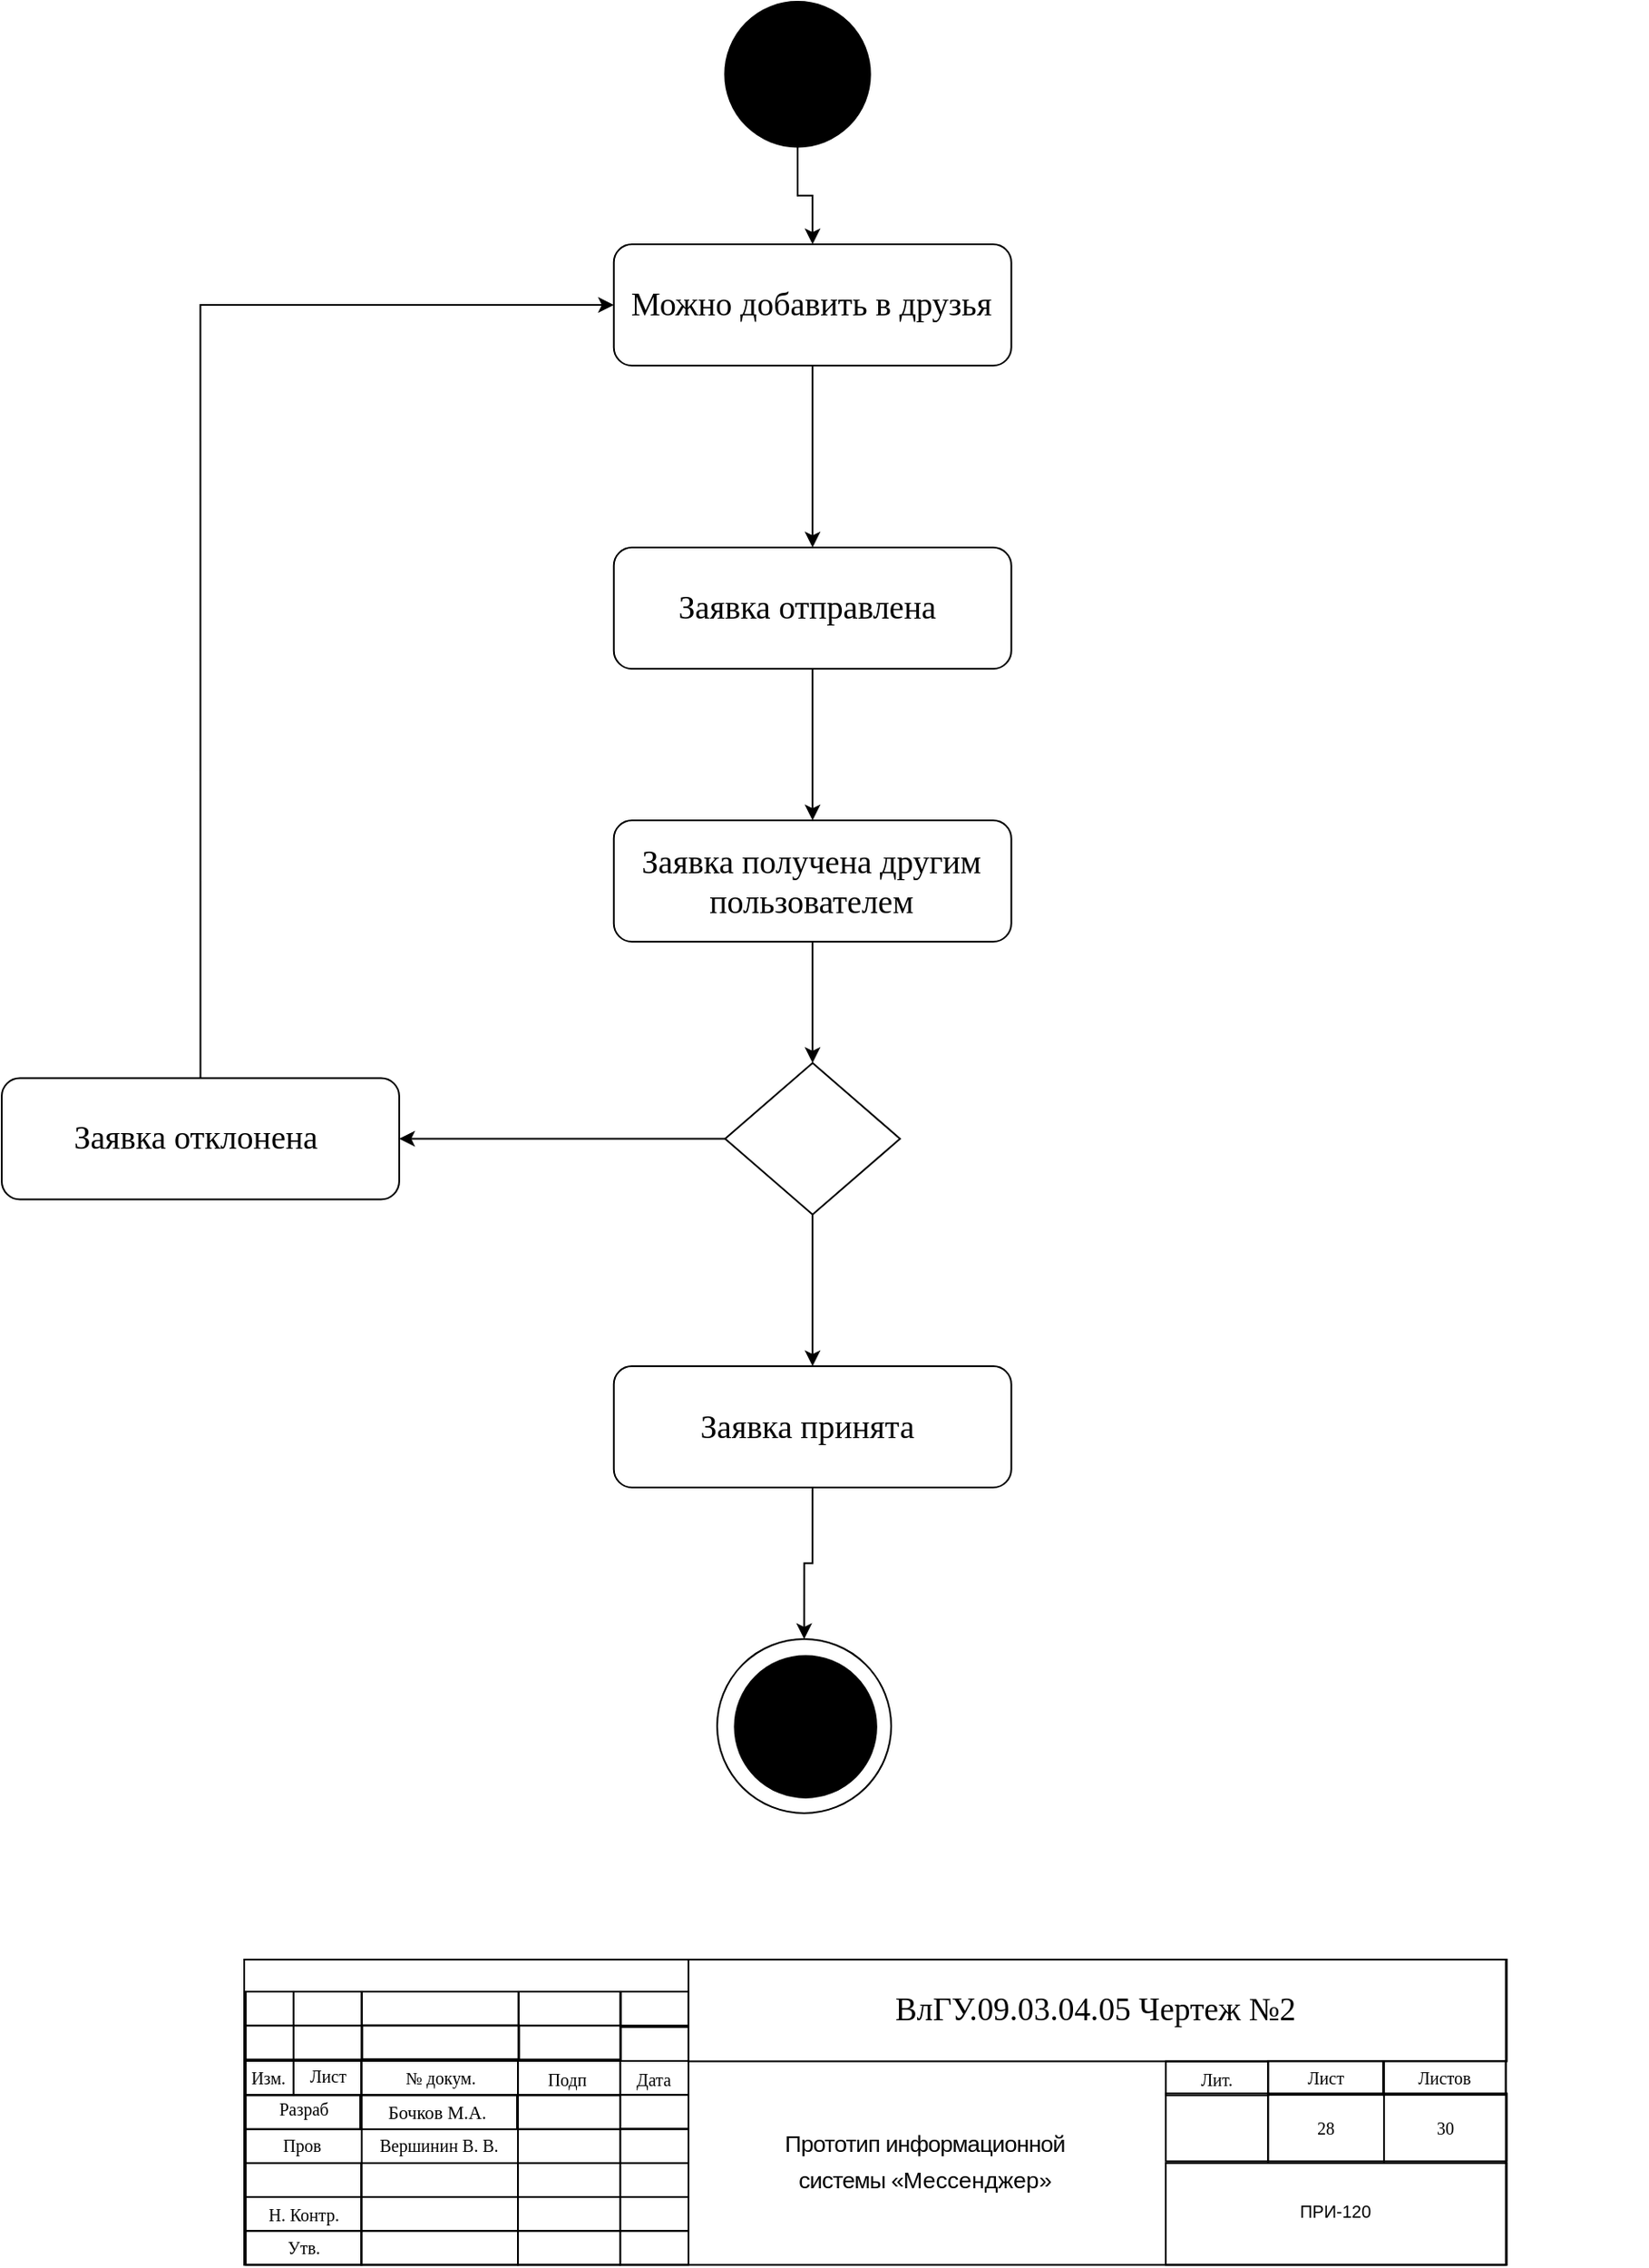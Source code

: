 <mxfile version="20.8.3" type="device"><diagram name="Page-1" id="0783ab3e-0a74-02c8-0abd-f7b4e66b4bec"><mxGraphModel dx="1687" dy="832" grid="1" gridSize="10" guides="1" tooltips="1" connect="1" arrows="1" fold="1" page="1" pageScale="1" pageWidth="850" pageHeight="1100" background="none" math="0" shadow="0"><root><mxCell id="0"/><mxCell id="1" parent="0"/><mxCell id="Ok0S7zDADVAQ9Vyrqp56-5" value="" style="group;fontSize=19;" vertex="1" connectable="0" parent="1"><mxGeometry x="190" y="20" width="950" height="1050" as="geometry"/></mxCell><mxCell id="tXzUdldIVcFR7Mt4SE-N-1" value="" style="ellipse;whiteSpace=wrap;html=1;aspect=fixed;fillColor=#000000;strokeColor=#000000;fontSize=19;" parent="Ok0S7zDADVAQ9Vyrqp56-5" vertex="1"><mxGeometry x="417.633" width="83.703" height="83.703" as="geometry"/></mxCell><mxCell id="tXzUdldIVcFR7Mt4SE-N-2" value="&lt;span style=&quot;font-size: 19px;&quot;&gt;&lt;font face=&quot;Times New Roman&quot; style=&quot;font-size: 19px;&quot;&gt;Можно добавить в друзья&lt;/font&gt;&lt;/span&gt;" style="rounded=1;whiteSpace=wrap;html=1;labelBackgroundColor=#FFFFFF;strokeColor=#000000;fillColor=default;gradientColor=none;strokeWidth=1;fontSize=19;" parent="Ok0S7zDADVAQ9Vyrqp56-5" vertex="1"><mxGeometry x="353.382" y="140" width="229.469" height="70" as="geometry"/></mxCell><mxCell id="tXzUdldIVcFR7Mt4SE-N-28" style="edgeStyle=orthogonalEdgeStyle;rounded=0;orthogonalLoop=1;jettySize=auto;html=1;exitX=0.5;exitY=1;exitDx=0;exitDy=0;entryX=0.5;entryY=0;entryDx=0;entryDy=0;fontFamily=Times New Roman;fontColor=#000000;fontSize=19;" parent="Ok0S7zDADVAQ9Vyrqp56-5" source="tXzUdldIVcFR7Mt4SE-N-1" target="tXzUdldIVcFR7Mt4SE-N-2" edge="1"><mxGeometry relative="1" as="geometry"/></mxCell><mxCell id="tXzUdldIVcFR7Mt4SE-N-15" value="&lt;span style=&quot;font-size: 19px;&quot;&gt;&lt;font face=&quot;Times New Roman&quot; style=&quot;font-size: 19px;&quot;&gt;Заявка отправлена&amp;nbsp;&lt;/font&gt;&lt;/span&gt;" style="rounded=1;whiteSpace=wrap;html=1;labelBackgroundColor=#FFFFFF;strokeColor=#000000;fillColor=default;gradientColor=none;strokeWidth=1;fontSize=19;" parent="Ok0S7zDADVAQ9Vyrqp56-5" vertex="1"><mxGeometry x="353.382" y="315.0" width="229.469" height="70" as="geometry"/></mxCell><mxCell id="tXzUdldIVcFR7Mt4SE-N-29" style="edgeStyle=orthogonalEdgeStyle;rounded=0;orthogonalLoop=1;jettySize=auto;html=1;exitX=0.5;exitY=1;exitDx=0;exitDy=0;entryX=0.5;entryY=0;entryDx=0;entryDy=0;fontFamily=Times New Roman;fontColor=#000000;fontSize=19;" parent="Ok0S7zDADVAQ9Vyrqp56-5" source="tXzUdldIVcFR7Mt4SE-N-2" target="tXzUdldIVcFR7Mt4SE-N-15" edge="1"><mxGeometry relative="1" as="geometry"/></mxCell><mxCell id="tXzUdldIVcFR7Mt4SE-N-17" value="&lt;span style=&quot;font-size: 19px;&quot;&gt;&lt;font face=&quot;Times New Roman&quot; style=&quot;font-size: 19px;&quot;&gt;Заявка получена другим пользователем&lt;/font&gt;&lt;/span&gt;" style="rounded=1;whiteSpace=wrap;html=1;labelBackgroundColor=#FFFFFF;strokeColor=#000000;fillColor=default;gradientColor=none;strokeWidth=1;fontSize=19;" parent="Ok0S7zDADVAQ9Vyrqp56-5" vertex="1"><mxGeometry x="353.382" y="472.5" width="229.469" height="70" as="geometry"/></mxCell><mxCell id="tXzUdldIVcFR7Mt4SE-N-30" style="edgeStyle=orthogonalEdgeStyle;rounded=0;orthogonalLoop=1;jettySize=auto;html=1;exitX=0.5;exitY=1;exitDx=0;exitDy=0;entryX=0.5;entryY=0;entryDx=0;entryDy=0;fontFamily=Times New Roman;fontColor=#000000;fontSize=19;" parent="Ok0S7zDADVAQ9Vyrqp56-5" source="tXzUdldIVcFR7Mt4SE-N-15" target="tXzUdldIVcFR7Mt4SE-N-17" edge="1"><mxGeometry relative="1" as="geometry"/></mxCell><mxCell id="tXzUdldIVcFR7Mt4SE-N-19" value="" style="rhombus;whiteSpace=wrap;html=1;labelBackgroundColor=#000000;strokeColor=#000000;strokeWidth=1;fontFamily=Times New Roman;fontColor=#000000;fillColor=#FFFFFF;gradientColor=none;fontSize=19;" parent="Ok0S7zDADVAQ9Vyrqp56-5" vertex="1"><mxGeometry x="417.633" y="612.5" width="100.966" height="87.5" as="geometry"/></mxCell><mxCell id="tXzUdldIVcFR7Mt4SE-N-31" style="edgeStyle=orthogonalEdgeStyle;rounded=0;orthogonalLoop=1;jettySize=auto;html=1;exitX=0.5;exitY=1;exitDx=0;exitDy=0;entryX=0.5;entryY=0;entryDx=0;entryDy=0;fontFamily=Times New Roman;fontColor=#000000;fontSize=19;" parent="Ok0S7zDADVAQ9Vyrqp56-5" source="tXzUdldIVcFR7Mt4SE-N-17" target="tXzUdldIVcFR7Mt4SE-N-19" edge="1"><mxGeometry relative="1" as="geometry"/></mxCell><mxCell id="tXzUdldIVcFR7Mt4SE-N-32" value="&lt;span style=&quot;font-size: 19px;&quot;&gt;&lt;font face=&quot;Times New Roman&quot; style=&quot;font-size: 19px;&quot;&gt;Заявка принята&amp;nbsp;&lt;/font&gt;&lt;/span&gt;" style="rounded=1;whiteSpace=wrap;html=1;labelBackgroundColor=#FFFFFF;strokeColor=#000000;fillColor=default;gradientColor=none;strokeWidth=1;fontSize=19;" parent="Ok0S7zDADVAQ9Vyrqp56-5" vertex="1"><mxGeometry x="353.382" y="787.5" width="229.469" height="70" as="geometry"/></mxCell><mxCell id="tXzUdldIVcFR7Mt4SE-N-33" style="edgeStyle=orthogonalEdgeStyle;rounded=0;orthogonalLoop=1;jettySize=auto;html=1;exitX=0.5;exitY=1;exitDx=0;exitDy=0;entryX=0.5;entryY=0;entryDx=0;entryDy=0;fontFamily=Times New Roman;fontColor=#000000;fontSize=19;" parent="Ok0S7zDADVAQ9Vyrqp56-5" source="tXzUdldIVcFR7Mt4SE-N-19" target="tXzUdldIVcFR7Mt4SE-N-32" edge="1"><mxGeometry relative="1" as="geometry"/></mxCell><mxCell id="tXzUdldIVcFR7Mt4SE-N-37" style="edgeStyle=orthogonalEdgeStyle;rounded=0;orthogonalLoop=1;jettySize=auto;html=1;exitX=0.5;exitY=0;exitDx=0;exitDy=0;entryX=0;entryY=0.5;entryDx=0;entryDy=0;fontFamily=Times New Roman;fontColor=#000000;fontSize=19;" parent="Ok0S7zDADVAQ9Vyrqp56-5" source="tXzUdldIVcFR7Mt4SE-N-35" target="tXzUdldIVcFR7Mt4SE-N-2" edge="1"><mxGeometry relative="1" as="geometry"/></mxCell><mxCell id="tXzUdldIVcFR7Mt4SE-N-35" value="&lt;span style=&quot;font-size: 19px;&quot;&gt;&lt;font face=&quot;Times New Roman&quot; style=&quot;font-size: 19px;&quot;&gt;Заявка отклонена&amp;nbsp;&lt;/font&gt;&lt;/span&gt;" style="rounded=1;whiteSpace=wrap;html=1;labelBackgroundColor=#FFFFFF;strokeColor=#000000;fillColor=default;gradientColor=none;strokeWidth=1;fontSize=19;" parent="Ok0S7zDADVAQ9Vyrqp56-5" vertex="1"><mxGeometry y="621.25" width="229.469" height="70" as="geometry"/></mxCell><mxCell id="tXzUdldIVcFR7Mt4SE-N-36" style="edgeStyle=orthogonalEdgeStyle;rounded=0;orthogonalLoop=1;jettySize=auto;html=1;exitX=0;exitY=0.5;exitDx=0;exitDy=0;entryX=1;entryY=0.5;entryDx=0;entryDy=0;fontFamily=Times New Roman;fontColor=#000000;fontSize=19;" parent="Ok0S7zDADVAQ9Vyrqp56-5" source="tXzUdldIVcFR7Mt4SE-N-19" target="tXzUdldIVcFR7Mt4SE-N-35" edge="1"><mxGeometry relative="1" as="geometry"/></mxCell><mxCell id="tXzUdldIVcFR7Mt4SE-N-4" value="" style="ellipse;whiteSpace=wrap;html=1;aspect=fixed;labelBackgroundColor=#000000;strokeColor=#000000;strokeWidth=1;fontFamily=Times New Roman;fontColor=#000000;fillColor=#FFFFFF;gradientColor=none;container=0;fontSize=19;" parent="Ok0S7zDADVAQ9Vyrqp56-5" vertex="1"><mxGeometry x="413.043" y="945" width="100.444" height="100.444" as="geometry"/></mxCell><mxCell id="tXzUdldIVcFR7Mt4SE-N-34" style="edgeStyle=orthogonalEdgeStyle;rounded=0;orthogonalLoop=1;jettySize=auto;html=1;exitX=0.5;exitY=1;exitDx=0;exitDy=0;entryX=0.5;entryY=0;entryDx=0;entryDy=0;fontFamily=Times New Roman;fontColor=#000000;fontSize=19;" parent="Ok0S7zDADVAQ9Vyrqp56-5" source="tXzUdldIVcFR7Mt4SE-N-32" target="tXzUdldIVcFR7Mt4SE-N-4" edge="1"><mxGeometry relative="1" as="geometry"/></mxCell><mxCell id="tXzUdldIVcFR7Mt4SE-N-3" value="" style="ellipse;whiteSpace=wrap;html=1;aspect=fixed;labelBackgroundColor=#000000;strokeColor=#FFFFFF;strokeWidth=1;fontFamily=Times New Roman;fontColor=#000000;fillColor=#000000;gradientColor=none;container=0;fontSize=19;" parent="Ok0S7zDADVAQ9Vyrqp56-5" vertex="1"><mxGeometry x="422.222" y="953.75" width="83.703" height="83.703" as="geometry"/></mxCell><mxCell id="Ok0S7zDADVAQ9Vyrqp56-6" value="" style="group" vertex="1" connectable="0" parent="1"><mxGeometry x="329.997" y="1150.0" width="728.899" height="176.2" as="geometry"/></mxCell><mxCell id="Ok0S7zDADVAQ9Vyrqp56-7" value="" style="rounded=0;whiteSpace=wrap;html=1;fillColor=none;" vertex="1" parent="Ok0S7zDADVAQ9Vyrqp56-6"><mxGeometry x="0.003" width="728.35" height="176.197" as="geometry"/></mxCell><mxCell id="Ok0S7zDADVAQ9Vyrqp56-8" value="" style="rounded=0;whiteSpace=wrap;html=1;fillColor=none;" vertex="1" parent="Ok0S7zDADVAQ9Vyrqp56-6"><mxGeometry x="0.903" y="38.091" width="27.559" height="19.577" as="geometry"/></mxCell><mxCell id="Ok0S7zDADVAQ9Vyrqp56-9" value="" style="rounded=0;whiteSpace=wrap;html=1;fillColor=none;" vertex="1" parent="Ok0S7zDADVAQ9Vyrqp56-6"><mxGeometry x="0.893" y="58.489" width="27.559" height="19.577" as="geometry"/></mxCell><mxCell id="Ok0S7zDADVAQ9Vyrqp56-10" value="" style="rounded=0;whiteSpace=wrap;html=1;fillColor=none;" vertex="1" parent="Ok0S7zDADVAQ9Vyrqp56-6"><mxGeometry x="0.903" y="18.508" width="27.559" height="19.577" as="geometry"/></mxCell><mxCell id="Ok0S7zDADVAQ9Vyrqp56-11" value="" style="rounded=0;whiteSpace=wrap;html=1;fillColor=none;" vertex="1" parent="Ok0S7zDADVAQ9Vyrqp56-6"><mxGeometry x="28.463" y="38.091" width="39.37" height="19.577" as="geometry"/></mxCell><mxCell id="Ok0S7zDADVAQ9Vyrqp56-12" value="" style="rounded=0;whiteSpace=wrap;html=1;fillColor=none;" vertex="1" parent="Ok0S7zDADVAQ9Vyrqp56-6"><mxGeometry x="28.453" y="58.489" width="39.37" height="19.577" as="geometry"/></mxCell><mxCell id="Ok0S7zDADVAQ9Vyrqp56-13" value="" style="rounded=0;whiteSpace=wrap;html=1;fillColor=none;" vertex="1" parent="Ok0S7zDADVAQ9Vyrqp56-6"><mxGeometry x="28.463" y="18.508" width="39.37" height="19.577" as="geometry"/></mxCell><mxCell id="Ok0S7zDADVAQ9Vyrqp56-14" value="" style="rounded=0;whiteSpace=wrap;html=1;fillColor=none;" vertex="1" parent="Ok0S7zDADVAQ9Vyrqp56-6"><mxGeometry x="67.833" y="38.091" width="90.551" height="19.577" as="geometry"/></mxCell><mxCell id="Ok0S7zDADVAQ9Vyrqp56-15" value="" style="rounded=0;whiteSpace=wrap;html=1;fillColor=none;" vertex="1" parent="Ok0S7zDADVAQ9Vyrqp56-6"><mxGeometry x="68.173" y="37.872" width="90.551" height="19.577" as="geometry"/></mxCell><mxCell id="Ok0S7zDADVAQ9Vyrqp56-16" value="" style="rounded=0;whiteSpace=wrap;html=1;fillColor=none;" vertex="1" parent="Ok0S7zDADVAQ9Vyrqp56-6"><mxGeometry x="67.833" y="18.508" width="90.551" height="19.577" as="geometry"/></mxCell><mxCell id="Ok0S7zDADVAQ9Vyrqp56-17" value="" style="rounded=0;whiteSpace=wrap;html=1;fillColor=none;" vertex="1" parent="Ok0S7zDADVAQ9Vyrqp56-6"><mxGeometry x="158.383" y="38.091" width="59.055" height="19.577" as="geometry"/></mxCell><mxCell id="Ok0S7zDADVAQ9Vyrqp56-18" value="" style="rounded=0;whiteSpace=wrap;html=1;fillColor=none;" vertex="1" parent="Ok0S7zDADVAQ9Vyrqp56-6"><mxGeometry x="158.033" y="58.489" width="59.055" height="19.577" as="geometry"/></mxCell><mxCell id="Ok0S7zDADVAQ9Vyrqp56-19" value="" style="rounded=0;whiteSpace=wrap;html=1;fillColor=none;" vertex="1" parent="Ok0S7zDADVAQ9Vyrqp56-6"><mxGeometry x="158.383" y="18.508" width="59.055" height="19.577" as="geometry"/></mxCell><mxCell id="Ok0S7zDADVAQ9Vyrqp56-20" value="" style="rounded=0;whiteSpace=wrap;html=1;fillColor=none;" vertex="1" parent="Ok0S7zDADVAQ9Vyrqp56-6"><mxGeometry x="217.103" y="38.926" width="39.37" height="19.577" as="geometry"/></mxCell><mxCell id="Ok0S7zDADVAQ9Vyrqp56-21" value="" style="rounded=0;whiteSpace=wrap;html=1;fillColor=none;" vertex="1" parent="Ok0S7zDADVAQ9Vyrqp56-6"><mxGeometry x="217.093" y="58.489" width="39.37" height="19.577" as="geometry"/></mxCell><mxCell id="Ok0S7zDADVAQ9Vyrqp56-22" value="" style="rounded=0;whiteSpace=wrap;html=1;fillColor=none;" vertex="1" parent="Ok0S7zDADVAQ9Vyrqp56-6"><mxGeometry x="217.083" y="18.508" width="39.37" height="19.577" as="geometry"/></mxCell><mxCell id="Ok0S7zDADVAQ9Vyrqp56-23" value="" style="rounded=0;whiteSpace=wrap;html=1;fillColor=none;" vertex="1" parent="Ok0S7zDADVAQ9Vyrqp56-6"><mxGeometry x="256.453" width="472.43" height="58.732" as="geometry"/></mxCell><mxCell id="Ok0S7zDADVAQ9Vyrqp56-24" value="Изм." style="text;html=1;strokeColor=none;fillColor=none;align=center;verticalAlign=middle;whiteSpace=wrap;rounded=0;fontFamily=Times New Roman;fontSize=10;" vertex="1" parent="Ok0S7zDADVAQ9Vyrqp56-6"><mxGeometry x="0.003" y="58.479" width="27.559" height="19.577" as="geometry"/></mxCell><mxCell id="Ok0S7zDADVAQ9Vyrqp56-25" value="Лист" style="text;html=1;strokeColor=none;fillColor=none;align=center;verticalAlign=middle;whiteSpace=wrap;rounded=0;fontFamily=Times New Roman;fontSize=10;" vertex="1" parent="Ok0S7zDADVAQ9Vyrqp56-6"><mxGeometry x="28.803" y="57.673" width="39.37" height="19.577" as="geometry"/></mxCell><mxCell id="Ok0S7zDADVAQ9Vyrqp56-26" value="№ докум." style="text;html=1;strokeColor=none;fillColor=none;align=center;verticalAlign=middle;whiteSpace=wrap;rounded=0;fontFamily=Times New Roman;fontSize=10;" vertex="1" parent="Ok0S7zDADVAQ9Vyrqp56-6"><mxGeometry x="68.173" y="58.479" width="90.551" height="19.572" as="geometry"/></mxCell><mxCell id="Ok0S7zDADVAQ9Vyrqp56-27" value="Подп" style="text;html=1;strokeColor=none;fillColor=none;align=center;verticalAlign=middle;whiteSpace=wrap;rounded=0;fontFamily=Times New Roman;fontSize=10;" vertex="1" parent="Ok0S7zDADVAQ9Vyrqp56-6"><mxGeometry x="157.483" y="58.747" width="59.055" height="19.572" as="geometry"/></mxCell><mxCell id="Ok0S7zDADVAQ9Vyrqp56-28" value="Дата" style="text;html=1;strokeColor=none;fillColor=none;align=center;verticalAlign=middle;whiteSpace=wrap;rounded=0;fontFamily=Times New Roman;fontSize=10;" vertex="1" parent="Ok0S7zDADVAQ9Vyrqp56-6"><mxGeometry x="217.083" y="58.747" width="39.37" height="19.577" as="geometry"/></mxCell><mxCell id="Ok0S7zDADVAQ9Vyrqp56-29" value="" style="rounded=0;whiteSpace=wrap;html=1;fillColor=none;" vertex="1" parent="Ok0S7zDADVAQ9Vyrqp56-6"><mxGeometry x="0.893" y="78.31" width="66.929" height="19.572" as="geometry"/></mxCell><mxCell id="Ok0S7zDADVAQ9Vyrqp56-30" value="" style="rounded=0;whiteSpace=wrap;html=1;fillColor=none;" vertex="1" parent="Ok0S7zDADVAQ9Vyrqp56-6"><mxGeometry x="0.893" y="97.882" width="66.929" height="19.572" as="geometry"/></mxCell><mxCell id="Ok0S7zDADVAQ9Vyrqp56-31" value="" style="rounded=0;whiteSpace=wrap;html=1;fillColor=none;" vertex="1" parent="Ok0S7zDADVAQ9Vyrqp56-6"><mxGeometry x="0.893" y="117.455" width="66.929" height="19.572" as="geometry"/></mxCell><mxCell id="Ok0S7zDADVAQ9Vyrqp56-32" value="" style="rounded=0;whiteSpace=wrap;html=1;fillColor=none;" vertex="1" parent="Ok0S7zDADVAQ9Vyrqp56-6"><mxGeometry x="0.893" y="137.027" width="66.929" height="19.572" as="geometry"/></mxCell><mxCell id="Ok0S7zDADVAQ9Vyrqp56-33" value="" style="rounded=0;whiteSpace=wrap;html=1;fillColor=none;" vertex="1" parent="Ok0S7zDADVAQ9Vyrqp56-6"><mxGeometry x="0.893" y="156.6" width="66.929" height="19.572" as="geometry"/></mxCell><mxCell id="Ok0S7zDADVAQ9Vyrqp56-34" value="" style="rounded=0;whiteSpace=wrap;html=1;fillColor=none;" vertex="1" parent="Ok0S7zDADVAQ9Vyrqp56-6"><mxGeometry x="67.493" y="58.489" width="90.551" height="19.572" as="geometry"/></mxCell><mxCell id="Ok0S7zDADVAQ9Vyrqp56-35" value="" style="rounded=0;whiteSpace=wrap;html=1;fillColor=none;" vertex="1" parent="Ok0S7zDADVAQ9Vyrqp56-6"><mxGeometry x="67.483" y="117.455" width="90.551" height="19.572" as="geometry"/></mxCell><mxCell id="Ok0S7zDADVAQ9Vyrqp56-36" value="" style="rounded=0;whiteSpace=wrap;html=1;fillColor=none;" vertex="1" parent="Ok0S7zDADVAQ9Vyrqp56-6"><mxGeometry x="67.483" y="137.027" width="90.551" height="19.572" as="geometry"/></mxCell><mxCell id="Ok0S7zDADVAQ9Vyrqp56-37" value="" style="rounded=0;whiteSpace=wrap;html=1;fillColor=none;" vertex="1" parent="Ok0S7zDADVAQ9Vyrqp56-6"><mxGeometry x="67.483" y="156.6" width="90.551" height="19.572" as="geometry"/></mxCell><mxCell id="Ok0S7zDADVAQ9Vyrqp56-38" value="" style="rounded=0;whiteSpace=wrap;html=1;fillColor=none;" vertex="1" parent="Ok0S7zDADVAQ9Vyrqp56-6"><mxGeometry x="158.043" y="78.32" width="59.055" height="19.572" as="geometry"/></mxCell><mxCell id="Ok0S7zDADVAQ9Vyrqp56-39" value="" style="rounded=0;whiteSpace=wrap;html=1;fillColor=none;" vertex="1" parent="Ok0S7zDADVAQ9Vyrqp56-6"><mxGeometry x="158.033" y="97.882" width="59.055" height="19.572" as="geometry"/></mxCell><mxCell id="Ok0S7zDADVAQ9Vyrqp56-40" value="" style="rounded=0;whiteSpace=wrap;html=1;fillColor=none;" vertex="1" parent="Ok0S7zDADVAQ9Vyrqp56-6"><mxGeometry x="158.033" y="117.455" width="59.055" height="19.572" as="geometry"/></mxCell><mxCell id="Ok0S7zDADVAQ9Vyrqp56-41" value="" style="rounded=0;whiteSpace=wrap;html=1;fillColor=none;" vertex="1" parent="Ok0S7zDADVAQ9Vyrqp56-6"><mxGeometry x="158.033" y="137.027" width="59.055" height="19.572" as="geometry"/></mxCell><mxCell id="Ok0S7zDADVAQ9Vyrqp56-42" value="" style="rounded=0;whiteSpace=wrap;html=1;fillColor=none;" vertex="1" parent="Ok0S7zDADVAQ9Vyrqp56-6"><mxGeometry x="158.033" y="156.6" width="59.055" height="19.572" as="geometry"/></mxCell><mxCell id="Ok0S7zDADVAQ9Vyrqp56-43" value="" style="rounded=0;whiteSpace=wrap;html=1;fillColor=none;" vertex="1" parent="Ok0S7zDADVAQ9Vyrqp56-6"><mxGeometry x="217.083" y="78.061" width="39.37" height="19.572" as="geometry"/></mxCell><mxCell id="Ok0S7zDADVAQ9Vyrqp56-44" value="" style="rounded=0;whiteSpace=wrap;html=1;fillColor=none;" vertex="1" parent="Ok0S7zDADVAQ9Vyrqp56-6"><mxGeometry x="217.093" y="97.882" width="39.37" height="19.572" as="geometry"/></mxCell><mxCell id="Ok0S7zDADVAQ9Vyrqp56-45" value="" style="rounded=0;whiteSpace=wrap;html=1;fillColor=none;" vertex="1" parent="Ok0S7zDADVAQ9Vyrqp56-6"><mxGeometry x="217.093" y="117.455" width="39.37" height="19.572" as="geometry"/></mxCell><mxCell id="Ok0S7zDADVAQ9Vyrqp56-46" value="" style="rounded=0;whiteSpace=wrap;html=1;fillColor=none;" vertex="1" parent="Ok0S7zDADVAQ9Vyrqp56-6"><mxGeometry x="217.093" y="137.027" width="39.37" height="19.572" as="geometry"/></mxCell><mxCell id="Ok0S7zDADVAQ9Vyrqp56-47" value="" style="rounded=0;whiteSpace=wrap;html=1;fillColor=none;" vertex="1" parent="Ok0S7zDADVAQ9Vyrqp56-6"><mxGeometry x="217.093" y="156.6" width="39.37" height="19.572" as="geometry"/></mxCell><mxCell id="Ok0S7zDADVAQ9Vyrqp56-48" value="" style="rounded=0;whiteSpace=wrap;html=1;fontFamily=Times New Roman;fontSize=10;fillColor=none;" vertex="1" parent="Ok0S7zDADVAQ9Vyrqp56-6"><mxGeometry x="657.483" y="58.499" width="70.866" height="19.577" as="geometry"/></mxCell><mxCell id="Ok0S7zDADVAQ9Vyrqp56-49" value="30" style="rounded=0;whiteSpace=wrap;html=1;fontFamily=Times New Roman;fontSize=10;fillColor=none;" vertex="1" parent="Ok0S7zDADVAQ9Vyrqp56-6"><mxGeometry x="658.033" y="77.246" width="70.866" height="39.155" as="geometry"/></mxCell><mxCell id="Ok0S7zDADVAQ9Vyrqp56-50" value="" style="rounded=0;whiteSpace=wrap;html=1;fontFamily=Times New Roman;fontSize=10;fillColor=none;" vertex="1" parent="Ok0S7zDADVAQ9Vyrqp56-6"><mxGeometry x="591.123" y="58.499" width="66.929" height="19.577" as="geometry"/></mxCell><mxCell id="Ok0S7zDADVAQ9Vyrqp56-51" value="28" style="rounded=0;whiteSpace=wrap;html=1;fontFamily=Times New Roman;fontSize=10;fillColor=none;" vertex="1" parent="Ok0S7zDADVAQ9Vyrqp56-6"><mxGeometry x="591.103" y="77.246" width="66.929" height="39.155" as="geometry"/></mxCell><mxCell id="Ok0S7zDADVAQ9Vyrqp56-52" value="" style="rounded=0;whiteSpace=wrap;html=1;fontFamily=Times New Roman;fontSize=10;fillColor=none;" vertex="1" parent="Ok0S7zDADVAQ9Vyrqp56-6"><mxGeometry x="532.073" y="58.737" width="59.055" height="19.577" as="geometry"/></mxCell><mxCell id="Ok0S7zDADVAQ9Vyrqp56-53" value="" style="rounded=0;whiteSpace=wrap;html=1;fontFamily=Times New Roman;fontSize=10;fillColor=none;" vertex="1" parent="Ok0S7zDADVAQ9Vyrqp56-6"><mxGeometry x="532.053" y="77.246" width="59.05" height="39.155" as="geometry"/></mxCell><mxCell id="Ok0S7zDADVAQ9Vyrqp56-54" value="" style="rounded=0;whiteSpace=wrap;html=1;fontFamily=Times New Roman;fontSize=10;fillColor=none;" vertex="1" parent="Ok0S7zDADVAQ9Vyrqp56-6"><mxGeometry x="532.033" y="117.465" width="196.85" height="58.732" as="geometry"/></mxCell><mxCell id="Ok0S7zDADVAQ9Vyrqp56-55" value="Разраб" style="text;html=1;strokeColor=none;fillColor=none;align=center;verticalAlign=middle;whiteSpace=wrap;rounded=0;fontFamily=Times New Roman;fontSize=10;" vertex="1" parent="Ok0S7zDADVAQ9Vyrqp56-6"><mxGeometry x="1.243" y="76.191" width="66.929" height="19.572" as="geometry"/></mxCell><mxCell id="Ok0S7zDADVAQ9Vyrqp56-56" value="Пров" style="text;html=1;strokeColor=none;fillColor=none;align=center;verticalAlign=middle;whiteSpace=wrap;rounded=0;fontFamily=Times New Roman;fontSize=10;" vertex="1" parent="Ok0S7zDADVAQ9Vyrqp56-6"><mxGeometry y="96.825" width="66.929" height="19.572" as="geometry"/></mxCell><mxCell id="Ok0S7zDADVAQ9Vyrqp56-57" value="Н. Контр." style="text;html=1;strokeColor=none;fillColor=none;align=center;verticalAlign=middle;whiteSpace=wrap;rounded=0;fontFamily=Times New Roman;fontSize=10;" vertex="1" parent="Ok0S7zDADVAQ9Vyrqp56-6"><mxGeometry x="0.894" y="137.028" width="66.929" height="19.572" as="geometry"/></mxCell><mxCell id="Ok0S7zDADVAQ9Vyrqp56-58" value="Утв." style="text;html=1;strokeColor=none;fillColor=none;align=center;verticalAlign=middle;whiteSpace=wrap;rounded=0;fontFamily=Times New Roman;fontSize=10;" vertex="1" parent="Ok0S7zDADVAQ9Vyrqp56-6"><mxGeometry x="0.901" y="156.627" width="66.929" height="19.572" as="geometry"/></mxCell><mxCell id="Ok0S7zDADVAQ9Vyrqp56-59" value="Лит." style="text;html=1;strokeColor=none;fillColor=none;align=center;verticalAlign=middle;whiteSpace=wrap;rounded=0;fontFamily=Times New Roman;fontSize=10;" vertex="1" parent="Ok0S7zDADVAQ9Vyrqp56-6"><mxGeometry x="532.073" y="58.747" width="59.055" height="19.572" as="geometry"/></mxCell><mxCell id="Ok0S7zDADVAQ9Vyrqp56-60" value="Лист" style="text;html=1;strokeColor=none;fillColor=none;align=center;verticalAlign=middle;whiteSpace=wrap;rounded=0;fontFamily=Times New Roman;fontSize=10;" vertex="1" parent="Ok0S7zDADVAQ9Vyrqp56-6"><mxGeometry x="591.125" y="58.501" width="66.929" height="19.572" as="geometry"/></mxCell><mxCell id="Ok0S7zDADVAQ9Vyrqp56-61" value="Листов" style="text;html=1;strokeColor=none;fillColor=none;align=center;verticalAlign=middle;whiteSpace=wrap;rounded=0;fontFamily=Times New Roman;fontSize=10;" vertex="1" parent="Ok0S7zDADVAQ9Vyrqp56-6"><mxGeometry x="658.053" y="58.499" width="69.75" height="19.572" as="geometry"/></mxCell><mxCell id="Ok0S7zDADVAQ9Vyrqp56-62" value="" style="rounded=0;whiteSpace=wrap;html=1;fillColor=none;" vertex="1" parent="Ok0S7zDADVAQ9Vyrqp56-6"><mxGeometry x="66.933" y="78.32" width="90.551" height="19.577" as="geometry"/></mxCell><mxCell id="Ok0S7zDADVAQ9Vyrqp56-63" value="Вершинин В. В." style="text;html=1;strokeColor=none;fillColor=none;align=center;verticalAlign=middle;whiteSpace=wrap;rounded=0;fontFamily=Times New Roman;fontSize=10;" vertex="1" parent="Ok0S7zDADVAQ9Vyrqp56-6"><mxGeometry x="68.173" y="97.634" width="88.74" height="19.572" as="geometry"/></mxCell><mxCell id="Ok0S7zDADVAQ9Vyrqp56-64" value="&lt;p class=&quot;MsoNormal&quot;&gt;&lt;span style=&quot;font-size: 8pt&quot;&gt;Бочков М.А.&lt;i&gt;&lt;font face=&quot;Arial, sans-serif&quot;&gt;&lt;/font&gt;&lt;/i&gt;&lt;/span&gt;&lt;/p&gt;" style="text;html=1;strokeColor=none;fillColor=none;align=center;verticalAlign=middle;whiteSpace=wrap;rounded=0;fontFamily=Times New Roman;fontSize=10;" vertex="1" parent="Ok0S7zDADVAQ9Vyrqp56-6"><mxGeometry x="67.49" y="78.048" width="88.74" height="19.572" as="geometry"/></mxCell><mxCell id="Ok0S7zDADVAQ9Vyrqp56-65" value="&lt;span style=&quot;font-size: 14.0pt ; line-height: 150% ; font-family: &amp;quot;times new roman&amp;quot; , serif&quot;&gt;ВлГУ.09.03.04.05 Чертеж №2&lt;/span&gt;" style="text;html=1;strokeColor=none;fillColor=none;align=center;verticalAlign=middle;whiteSpace=wrap;rounded=0;fontFamily=Times New Roman;fontSize=10;" vertex="1" parent="Ok0S7zDADVAQ9Vyrqp56-6"><mxGeometry x="256.453" width="471.33" height="56.43" as="geometry"/></mxCell><mxCell id="Ok0S7zDADVAQ9Vyrqp56-66" value="&lt;p class=&quot;MsoNormal&quot; align=&quot;center&quot;&gt;&lt;span style=&quot;font-family: &amp;#34;arial&amp;#34; , sans-serif&quot;&gt;ПРИ-120&lt;/span&gt;&lt;/p&gt;" style="text;html=1;strokeColor=none;fillColor=none;align=center;verticalAlign=middle;whiteSpace=wrap;rounded=0;fontFamily=Times New Roman;fontSize=10;" vertex="1" parent="Ok0S7zDADVAQ9Vyrqp56-6"><mxGeometry x="532.073" y="116.4" width="195.71" height="57.494" as="geometry"/></mxCell><mxCell id="Ok0S7zDADVAQ9Vyrqp56-67" value="&lt;font style=&quot;font-size: 17px&quot;&gt;&lt;p class=&quot;MsoNormal&quot; align=&quot;center&quot;&gt;&lt;span style=&quot;font-size: 10pt ; font-family: &amp;quot;arial&amp;quot; , sans-serif ; letter-spacing: -0.3pt&quot;&gt;Прототип информационной системы&amp;nbsp;&lt;/span&gt;&lt;span style=&quot;font-size: 10.0pt ; font-family: &amp;quot;arial&amp;quot; , sans-serif ; letter-spacing: -0.3pt&quot;&gt;«&lt;/span&gt;&lt;span style=&quot;font-size: 10pt; font-family: arial, sans-serif;&quot;&gt;Мессенджер&lt;/span&gt;&lt;span style=&quot;font-size: 10pt ; font-family: &amp;quot;arial&amp;quot; , sans-serif ; letter-spacing: -0.3pt&quot;&gt;»&lt;/span&gt;&lt;/p&gt;&lt;/font&gt;" style="text;html=1;strokeColor=none;fillColor=none;align=center;verticalAlign=middle;whiteSpace=wrap;rounded=0;fontFamily=Times New Roman;fontSize=10;" vertex="1" parent="Ok0S7zDADVAQ9Vyrqp56-6"><mxGeometry x="256.473" y="58.747" width="274.46" height="115.456" as="geometry"/></mxCell></root></mxGraphModel></diagram></mxfile>
